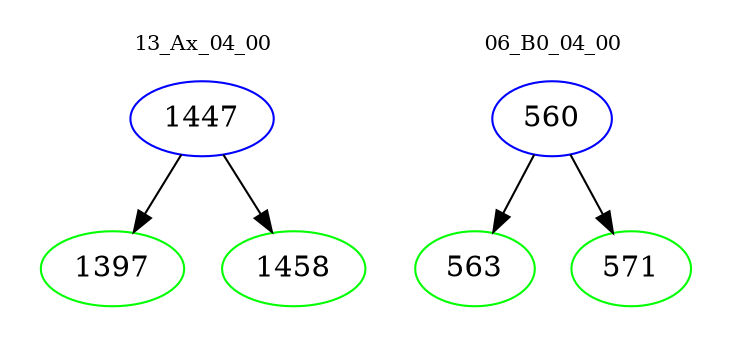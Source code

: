 digraph{
subgraph cluster_0 {
color = white
label = "13_Ax_04_00";
fontsize=10;
T0_1447 [label="1447", color="blue"]
T0_1447 -> T0_1397 [color="black"]
T0_1397 [label="1397", color="green"]
T0_1447 -> T0_1458 [color="black"]
T0_1458 [label="1458", color="green"]
}
subgraph cluster_1 {
color = white
label = "06_B0_04_00";
fontsize=10;
T1_560 [label="560", color="blue"]
T1_560 -> T1_563 [color="black"]
T1_563 [label="563", color="green"]
T1_560 -> T1_571 [color="black"]
T1_571 [label="571", color="green"]
}
}
